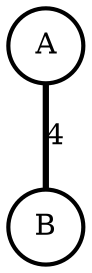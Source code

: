 graph G {
    0 [label="A", penwidth=2, shape="circle"];
    1 [label="B", penwidth=2, shape="circle"];
    0 -- 1 [penwidth=3, color=black, label="4"];
}